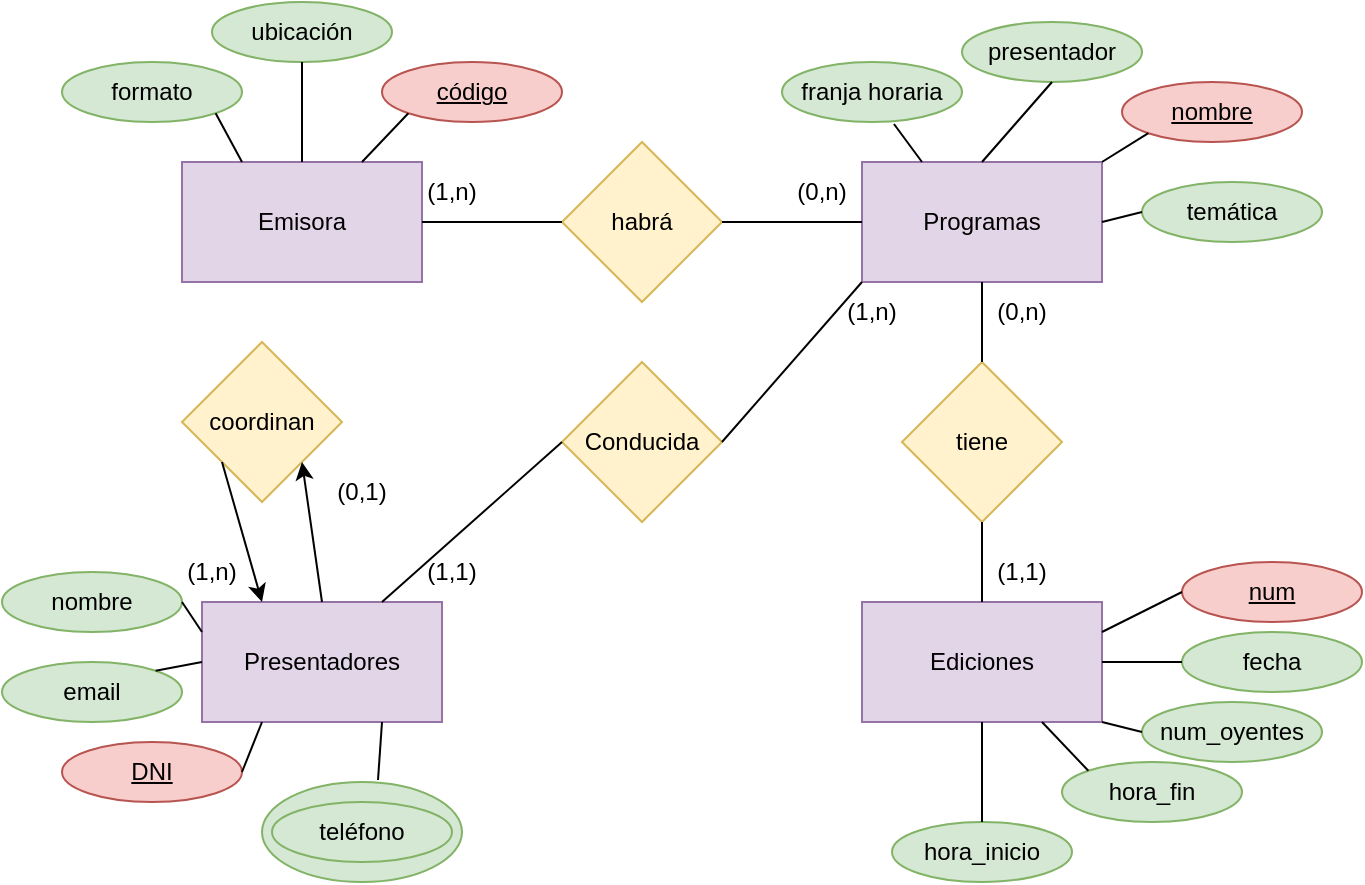 <mxfile version="15.7.3" type="device"><diagram id="jMfRJhWi3nXhjTIWubNw" name="Página-1"><mxGraphModel dx="1038" dy="649" grid="1" gridSize="10" guides="1" tooltips="1" connect="1" arrows="1" fold="1" page="1" pageScale="1" pageWidth="827" pageHeight="1169" math="0" shadow="0"><root><mxCell id="0"/><mxCell id="1" parent="0"/><mxCell id="cgWJplTt7IPSI5VFSOKb-1" value="Emisora&lt;br&gt;" style="rounded=0;whiteSpace=wrap;html=1;fillColor=#e1d5e7;strokeColor=#9673a6;" parent="1" vertex="1"><mxGeometry x="100" y="150" width="120" height="60" as="geometry"/></mxCell><mxCell id="cgWJplTt7IPSI5VFSOKb-2" value="Programas" style="rounded=0;whiteSpace=wrap;html=1;fillColor=#e1d5e7;strokeColor=#9673a6;" parent="1" vertex="1"><mxGeometry x="440" y="150" width="120" height="60" as="geometry"/></mxCell><mxCell id="cgWJplTt7IPSI5VFSOKb-3" value="Conducida" style="rhombus;whiteSpace=wrap;html=1;fillColor=#fff2cc;strokeColor=#d6b656;" parent="1" vertex="1"><mxGeometry x="290" y="250" width="80" height="80" as="geometry"/></mxCell><mxCell id="cgWJplTt7IPSI5VFSOKb-4" value="Presentadores" style="rounded=0;whiteSpace=wrap;html=1;fillColor=#e1d5e7;strokeColor=#9673a6;" parent="1" vertex="1"><mxGeometry x="110" y="370" width="120" height="60" as="geometry"/></mxCell><mxCell id="cgWJplTt7IPSI5VFSOKb-5" value="Ediciones" style="rounded=0;whiteSpace=wrap;html=1;fillColor=#e1d5e7;strokeColor=#9673a6;" parent="1" vertex="1"><mxGeometry x="440" y="370" width="120" height="60" as="geometry"/></mxCell><mxCell id="cgWJplTt7IPSI5VFSOKb-6" value="formato" style="ellipse;whiteSpace=wrap;html=1;fillColor=#d5e8d4;strokeColor=#82b366;" parent="1" vertex="1"><mxGeometry x="40" y="100" width="90" height="30" as="geometry"/></mxCell><mxCell id="cgWJplTt7IPSI5VFSOKb-7" value="ubicación" style="ellipse;whiteSpace=wrap;html=1;fillColor=#d5e8d4;strokeColor=#82b366;" parent="1" vertex="1"><mxGeometry x="115" y="70" width="90" height="30" as="geometry"/></mxCell><mxCell id="cgWJplTt7IPSI5VFSOKb-8" value="&lt;u&gt;código&lt;/u&gt;" style="ellipse;whiteSpace=wrap;html=1;fillColor=#f8cecc;strokeColor=#b85450;" parent="1" vertex="1"><mxGeometry x="200" y="100" width="90" height="30" as="geometry"/></mxCell><mxCell id="cgWJplTt7IPSI5VFSOKb-10" value="" style="endArrow=none;html=1;rounded=0;exitX=0.25;exitY=0;exitDx=0;exitDy=0;entryX=1;entryY=1;entryDx=0;entryDy=0;" parent="1" source="cgWJplTt7IPSI5VFSOKb-1" target="cgWJplTt7IPSI5VFSOKb-6" edge="1"><mxGeometry width="50" height="50" relative="1" as="geometry"><mxPoint x="390" y="370" as="sourcePoint"/><mxPoint x="440" y="320" as="targetPoint"/></mxGeometry></mxCell><mxCell id="cgWJplTt7IPSI5VFSOKb-11" value="" style="endArrow=none;html=1;rounded=0;entryX=0.5;entryY=1;entryDx=0;entryDy=0;exitX=0.5;exitY=0;exitDx=0;exitDy=0;" parent="1" source="cgWJplTt7IPSI5VFSOKb-1" target="cgWJplTt7IPSI5VFSOKb-7" edge="1"><mxGeometry width="50" height="50" relative="1" as="geometry"><mxPoint x="390" y="370" as="sourcePoint"/><mxPoint x="440" y="320" as="targetPoint"/></mxGeometry></mxCell><mxCell id="cgWJplTt7IPSI5VFSOKb-12" value="" style="endArrow=none;html=1;rounded=0;entryX=0;entryY=1;entryDx=0;entryDy=0;exitX=0.75;exitY=0;exitDx=0;exitDy=0;" parent="1" source="cgWJplTt7IPSI5VFSOKb-1" target="cgWJplTt7IPSI5VFSOKb-8" edge="1"><mxGeometry width="50" height="50" relative="1" as="geometry"><mxPoint x="390" y="370" as="sourcePoint"/><mxPoint x="440" y="320" as="targetPoint"/></mxGeometry></mxCell><mxCell id="cgWJplTt7IPSI5VFSOKb-13" value="habrá" style="rhombus;whiteSpace=wrap;html=1;fillColor=#fff2cc;strokeColor=#d6b656;" parent="1" vertex="1"><mxGeometry x="290" y="140" width="80" height="80" as="geometry"/></mxCell><mxCell id="cgWJplTt7IPSI5VFSOKb-14" value="" style="endArrow=none;html=1;rounded=0;exitX=1;exitY=0.5;exitDx=0;exitDy=0;entryX=0;entryY=0.5;entryDx=0;entryDy=0;" parent="1" source="cgWJplTt7IPSI5VFSOKb-1" target="cgWJplTt7IPSI5VFSOKb-13" edge="1"><mxGeometry width="50" height="50" relative="1" as="geometry"><mxPoint x="390" y="370" as="sourcePoint"/><mxPoint x="440" y="320" as="targetPoint"/></mxGeometry></mxCell><mxCell id="cgWJplTt7IPSI5VFSOKb-15" value="" style="endArrow=none;html=1;rounded=0;exitX=1;exitY=0.5;exitDx=0;exitDy=0;entryX=0;entryY=0.5;entryDx=0;entryDy=0;" parent="1" source="cgWJplTt7IPSI5VFSOKb-13" target="cgWJplTt7IPSI5VFSOKb-2" edge="1"><mxGeometry width="50" height="50" relative="1" as="geometry"><mxPoint x="390" y="370" as="sourcePoint"/><mxPoint x="440" y="320" as="targetPoint"/></mxGeometry></mxCell><mxCell id="cgWJplTt7IPSI5VFSOKb-16" value="(1,n)" style="text;html=1;strokeColor=none;fillColor=none;align=center;verticalAlign=middle;whiteSpace=wrap;rounded=0;" parent="1" vertex="1"><mxGeometry x="205" y="150" width="60" height="30" as="geometry"/></mxCell><mxCell id="cgWJplTt7IPSI5VFSOKb-17" value="(0,n)" style="text;html=1;strokeColor=none;fillColor=none;align=center;verticalAlign=middle;whiteSpace=wrap;rounded=0;" parent="1" vertex="1"><mxGeometry x="390" y="150" width="60" height="30" as="geometry"/></mxCell><mxCell id="cgWJplTt7IPSI5VFSOKb-19" value="tiene" style="rhombus;whiteSpace=wrap;html=1;fillColor=#fff2cc;strokeColor=#d6b656;" parent="1" vertex="1"><mxGeometry x="460" y="250" width="80" height="80" as="geometry"/></mxCell><mxCell id="cgWJplTt7IPSI5VFSOKb-20" value="" style="endArrow=none;html=1;rounded=0;entryX=0.5;entryY=1;entryDx=0;entryDy=0;" parent="1" source="cgWJplTt7IPSI5VFSOKb-19" target="cgWJplTt7IPSI5VFSOKb-2" edge="1"><mxGeometry width="50" height="50" relative="1" as="geometry"><mxPoint x="390" y="370" as="sourcePoint"/><mxPoint x="440" y="320" as="targetPoint"/></mxGeometry></mxCell><mxCell id="cgWJplTt7IPSI5VFSOKb-21" value="" style="endArrow=none;html=1;rounded=0;entryX=0.5;entryY=1;entryDx=0;entryDy=0;exitX=0.5;exitY=0;exitDx=0;exitDy=0;" parent="1" source="cgWJplTt7IPSI5VFSOKb-5" target="cgWJplTt7IPSI5VFSOKb-19" edge="1"><mxGeometry width="50" height="50" relative="1" as="geometry"><mxPoint x="390" y="370" as="sourcePoint"/><mxPoint x="440" y="320" as="targetPoint"/></mxGeometry></mxCell><mxCell id="cgWJplTt7IPSI5VFSOKb-22" value="(0,n)" style="text;html=1;strokeColor=none;fillColor=none;align=center;verticalAlign=middle;whiteSpace=wrap;rounded=0;" parent="1" vertex="1"><mxGeometry x="490" y="210" width="60" height="30" as="geometry"/></mxCell><mxCell id="cgWJplTt7IPSI5VFSOKb-23" value="(1,1)" style="text;html=1;strokeColor=none;fillColor=none;align=center;verticalAlign=middle;whiteSpace=wrap;rounded=0;" parent="1" vertex="1"><mxGeometry x="490" y="340" width="60" height="30" as="geometry"/></mxCell><mxCell id="cgWJplTt7IPSI5VFSOKb-24" value="presentador" style="ellipse;whiteSpace=wrap;html=1;fillColor=#d5e8d4;strokeColor=#82b366;" parent="1" vertex="1"><mxGeometry x="490" y="80" width="90" height="30" as="geometry"/></mxCell><mxCell id="cgWJplTt7IPSI5VFSOKb-25" value="&lt;u&gt;nombre&lt;/u&gt;" style="ellipse;whiteSpace=wrap;html=1;fillColor=#f8cecc;strokeColor=#b85450;" parent="1" vertex="1"><mxGeometry x="570" y="110" width="90" height="30" as="geometry"/></mxCell><mxCell id="cgWJplTt7IPSI5VFSOKb-26" value="temática" style="ellipse;whiteSpace=wrap;html=1;fillColor=#d5e8d4;strokeColor=#82b366;" parent="1" vertex="1"><mxGeometry x="580" y="160" width="90" height="30" as="geometry"/></mxCell><mxCell id="cgWJplTt7IPSI5VFSOKb-27" value="franja horaria" style="ellipse;whiteSpace=wrap;html=1;fillColor=#d5e8d4;strokeColor=#82b366;" parent="1" vertex="1"><mxGeometry x="400" y="100" width="90" height="30" as="geometry"/></mxCell><mxCell id="cgWJplTt7IPSI5VFSOKb-28" value="" style="endArrow=none;html=1;rounded=0;entryX=0.622;entryY=1.033;entryDx=0;entryDy=0;entryPerimeter=0;exitX=0.25;exitY=0;exitDx=0;exitDy=0;" parent="1" source="cgWJplTt7IPSI5VFSOKb-2" target="cgWJplTt7IPSI5VFSOKb-27" edge="1"><mxGeometry width="50" height="50" relative="1" as="geometry"><mxPoint x="390" y="270" as="sourcePoint"/><mxPoint x="440" y="220" as="targetPoint"/></mxGeometry></mxCell><mxCell id="cgWJplTt7IPSI5VFSOKb-29" value="" style="endArrow=none;html=1;rounded=0;entryX=0.5;entryY=1;entryDx=0;entryDy=0;exitX=0.5;exitY=0;exitDx=0;exitDy=0;" parent="1" source="cgWJplTt7IPSI5VFSOKb-2" target="cgWJplTt7IPSI5VFSOKb-24" edge="1"><mxGeometry width="50" height="50" relative="1" as="geometry"><mxPoint x="390" y="270" as="sourcePoint"/><mxPoint x="440" y="220" as="targetPoint"/></mxGeometry></mxCell><mxCell id="cgWJplTt7IPSI5VFSOKb-30" value="" style="endArrow=none;html=1;rounded=0;entryX=0;entryY=1;entryDx=0;entryDy=0;exitX=1;exitY=0;exitDx=0;exitDy=0;" parent="1" source="cgWJplTt7IPSI5VFSOKb-2" target="cgWJplTt7IPSI5VFSOKb-25" edge="1"><mxGeometry width="50" height="50" relative="1" as="geometry"><mxPoint x="390" y="270" as="sourcePoint"/><mxPoint x="440" y="220" as="targetPoint"/></mxGeometry></mxCell><mxCell id="cgWJplTt7IPSI5VFSOKb-31" value="" style="endArrow=none;html=1;rounded=0;entryX=0;entryY=0.5;entryDx=0;entryDy=0;exitX=1;exitY=0.5;exitDx=0;exitDy=0;" parent="1" source="cgWJplTt7IPSI5VFSOKb-2" target="cgWJplTt7IPSI5VFSOKb-26" edge="1"><mxGeometry width="50" height="50" relative="1" as="geometry"><mxPoint x="390" y="270" as="sourcePoint"/><mxPoint x="440" y="220" as="targetPoint"/></mxGeometry></mxCell><mxCell id="cgWJplTt7IPSI5VFSOKb-32" value="&lt;u&gt;num&lt;/u&gt;" style="ellipse;whiteSpace=wrap;html=1;fillColor=#f8cecc;strokeColor=#b85450;" parent="1" vertex="1"><mxGeometry x="600" y="350" width="90" height="30" as="geometry"/></mxCell><mxCell id="cgWJplTt7IPSI5VFSOKb-34" value="fecha" style="ellipse;whiteSpace=wrap;html=1;fillColor=#d5e8d4;strokeColor=#82b366;" parent="1" vertex="1"><mxGeometry x="600" y="385" width="90" height="30" as="geometry"/></mxCell><mxCell id="cgWJplTt7IPSI5VFSOKb-35" value="num_oyentes" style="ellipse;whiteSpace=wrap;html=1;fillColor=#d5e8d4;strokeColor=#82b366;" parent="1" vertex="1"><mxGeometry x="580" y="420" width="90" height="30" as="geometry"/></mxCell><mxCell id="cgWJplTt7IPSI5VFSOKb-36" value="hora_fin" style="ellipse;whiteSpace=wrap;html=1;fillColor=#d5e8d4;strokeColor=#82b366;" parent="1" vertex="1"><mxGeometry x="540" y="450" width="90" height="30" as="geometry"/></mxCell><mxCell id="cgWJplTt7IPSI5VFSOKb-37" value="hora_inicio" style="ellipse;whiteSpace=wrap;html=1;fillColor=#d5e8d4;strokeColor=#82b366;" parent="1" vertex="1"><mxGeometry x="455" y="480" width="90" height="30" as="geometry"/></mxCell><mxCell id="cgWJplTt7IPSI5VFSOKb-38" value="" style="endArrow=none;html=1;rounded=0;entryX=0;entryY=0.5;entryDx=0;entryDy=0;exitX=1;exitY=0.25;exitDx=0;exitDy=0;" parent="1" source="cgWJplTt7IPSI5VFSOKb-5" target="cgWJplTt7IPSI5VFSOKb-32" edge="1"><mxGeometry width="50" height="50" relative="1" as="geometry"><mxPoint x="390" y="370" as="sourcePoint"/><mxPoint x="440" y="320" as="targetPoint"/></mxGeometry></mxCell><mxCell id="cgWJplTt7IPSI5VFSOKb-39" value="" style="endArrow=none;html=1;rounded=0;entryX=0;entryY=0.5;entryDx=0;entryDy=0;exitX=1;exitY=0.5;exitDx=0;exitDy=0;" parent="1" source="cgWJplTt7IPSI5VFSOKb-5" target="cgWJplTt7IPSI5VFSOKb-34" edge="1"><mxGeometry width="50" height="50" relative="1" as="geometry"><mxPoint x="390" y="370" as="sourcePoint"/><mxPoint x="440" y="320" as="targetPoint"/></mxGeometry></mxCell><mxCell id="cgWJplTt7IPSI5VFSOKb-40" value="" style="endArrow=none;html=1;rounded=0;entryX=0;entryY=0.5;entryDx=0;entryDy=0;exitX=1;exitY=1;exitDx=0;exitDy=0;" parent="1" source="cgWJplTt7IPSI5VFSOKb-5" target="cgWJplTt7IPSI5VFSOKb-35" edge="1"><mxGeometry width="50" height="50" relative="1" as="geometry"><mxPoint x="580" y="410" as="sourcePoint"/><mxPoint x="440" y="320" as="targetPoint"/></mxGeometry></mxCell><mxCell id="cgWJplTt7IPSI5VFSOKb-41" value="" style="endArrow=none;html=1;rounded=0;entryX=0;entryY=0;entryDx=0;entryDy=0;exitX=0.75;exitY=1;exitDx=0;exitDy=0;" parent="1" source="cgWJplTt7IPSI5VFSOKb-5" target="cgWJplTt7IPSI5VFSOKb-36" edge="1"><mxGeometry width="50" height="50" relative="1" as="geometry"><mxPoint x="390" y="370" as="sourcePoint"/><mxPoint x="440" y="320" as="targetPoint"/></mxGeometry></mxCell><mxCell id="cgWJplTt7IPSI5VFSOKb-42" value="" style="endArrow=none;html=1;rounded=0;entryX=0.5;entryY=0;entryDx=0;entryDy=0;exitX=0.5;exitY=1;exitDx=0;exitDy=0;" parent="1" source="cgWJplTt7IPSI5VFSOKb-5" target="cgWJplTt7IPSI5VFSOKb-37" edge="1"><mxGeometry width="50" height="50" relative="1" as="geometry"><mxPoint x="390" y="370" as="sourcePoint"/><mxPoint x="440" y="320" as="targetPoint"/></mxGeometry></mxCell><mxCell id="cgWJplTt7IPSI5VFSOKb-43" value="" style="endArrow=none;html=1;rounded=0;exitX=0.75;exitY=0;exitDx=0;exitDy=0;entryX=0;entryY=0.5;entryDx=0;entryDy=0;" parent="1" source="cgWJplTt7IPSI5VFSOKb-4" target="cgWJplTt7IPSI5VFSOKb-3" edge="1"><mxGeometry width="50" height="50" relative="1" as="geometry"><mxPoint x="390" y="370" as="sourcePoint"/><mxPoint x="440" y="320" as="targetPoint"/></mxGeometry></mxCell><mxCell id="cgWJplTt7IPSI5VFSOKb-44" value="" style="endArrow=none;html=1;rounded=0;exitX=1;exitY=0.5;exitDx=0;exitDy=0;entryX=0;entryY=1;entryDx=0;entryDy=0;" parent="1" source="cgWJplTt7IPSI5VFSOKb-3" target="cgWJplTt7IPSI5VFSOKb-2" edge="1"><mxGeometry width="50" height="50" relative="1" as="geometry"><mxPoint x="390" y="370" as="sourcePoint"/><mxPoint x="440" y="320" as="targetPoint"/></mxGeometry></mxCell><mxCell id="cgWJplTt7IPSI5VFSOKb-45" value="(1,1)" style="text;html=1;strokeColor=none;fillColor=none;align=center;verticalAlign=middle;whiteSpace=wrap;rounded=0;" parent="1" vertex="1"><mxGeometry x="205" y="340" width="60" height="30" as="geometry"/></mxCell><mxCell id="cgWJplTt7IPSI5VFSOKb-47" value="(1,n)" style="text;html=1;strokeColor=none;fillColor=none;align=center;verticalAlign=middle;whiteSpace=wrap;rounded=0;" parent="1" vertex="1"><mxGeometry x="415" y="210" width="60" height="30" as="geometry"/></mxCell><mxCell id="cgWJplTt7IPSI5VFSOKb-49" value="nombre" style="ellipse;whiteSpace=wrap;html=1;fillColor=#d5e8d4;strokeColor=#82b366;" parent="1" vertex="1"><mxGeometry x="10" y="355" width="90" height="30" as="geometry"/></mxCell><mxCell id="cgWJplTt7IPSI5VFSOKb-51" value="email" style="ellipse;whiteSpace=wrap;html=1;fillColor=#d5e8d4;strokeColor=#82b366;" parent="1" vertex="1"><mxGeometry x="10" y="400" width="90" height="30" as="geometry"/></mxCell><mxCell id="cgWJplTt7IPSI5VFSOKb-52" value="&lt;u&gt;DNI&lt;/u&gt;" style="ellipse;whiteSpace=wrap;html=1;fillColor=#f8cecc;strokeColor=#b85450;" parent="1" vertex="1"><mxGeometry x="40" y="440" width="90" height="30" as="geometry"/></mxCell><mxCell id="cgWJplTt7IPSI5VFSOKb-53" value="" style="ellipse;whiteSpace=wrap;html=1;fillColor=#d5e8d4;strokeColor=#82b366;" parent="1" vertex="1"><mxGeometry x="140" y="460" width="100" height="50" as="geometry"/></mxCell><mxCell id="cgWJplTt7IPSI5VFSOKb-54" value="teléfono" style="ellipse;whiteSpace=wrap;html=1;fillColor=#d5e8d4;strokeColor=#82b366;" parent="1" vertex="1"><mxGeometry x="145" y="470" width="90" height="30" as="geometry"/></mxCell><mxCell id="cgWJplTt7IPSI5VFSOKb-55" value="" style="endArrow=none;html=1;rounded=0;exitX=1;exitY=0.5;exitDx=0;exitDy=0;entryX=0;entryY=0.25;entryDx=0;entryDy=0;" parent="1" source="cgWJplTt7IPSI5VFSOKb-49" target="cgWJplTt7IPSI5VFSOKb-4" edge="1"><mxGeometry width="50" height="50" relative="1" as="geometry"><mxPoint x="390" y="370" as="sourcePoint"/><mxPoint x="440" y="320" as="targetPoint"/></mxGeometry></mxCell><mxCell id="cgWJplTt7IPSI5VFSOKb-56" value="" style="endArrow=none;html=1;rounded=0;exitX=1;exitY=0;exitDx=0;exitDy=0;entryX=0;entryY=0.5;entryDx=0;entryDy=0;" parent="1" source="cgWJplTt7IPSI5VFSOKb-51" target="cgWJplTt7IPSI5VFSOKb-4" edge="1"><mxGeometry width="50" height="50" relative="1" as="geometry"><mxPoint x="390" y="370" as="sourcePoint"/><mxPoint x="440" y="320" as="targetPoint"/></mxGeometry></mxCell><mxCell id="cgWJplTt7IPSI5VFSOKb-57" value="" style="endArrow=none;html=1;rounded=0;exitX=1;exitY=0.5;exitDx=0;exitDy=0;entryX=0.25;entryY=1;entryDx=0;entryDy=0;" parent="1" source="cgWJplTt7IPSI5VFSOKb-52" target="cgWJplTt7IPSI5VFSOKb-4" edge="1"><mxGeometry width="50" height="50" relative="1" as="geometry"><mxPoint x="390" y="370" as="sourcePoint"/><mxPoint x="440" y="320" as="targetPoint"/></mxGeometry></mxCell><mxCell id="cgWJplTt7IPSI5VFSOKb-58" value="" style="endArrow=none;html=1;rounded=0;exitX=0.58;exitY=-0.02;exitDx=0;exitDy=0;exitPerimeter=0;entryX=0.75;entryY=1;entryDx=0;entryDy=0;" parent="1" source="cgWJplTt7IPSI5VFSOKb-53" target="cgWJplTt7IPSI5VFSOKb-4" edge="1"><mxGeometry width="50" height="50" relative="1" as="geometry"><mxPoint x="390" y="370" as="sourcePoint"/><mxPoint x="440" y="320" as="targetPoint"/></mxGeometry></mxCell><mxCell id="cgWJplTt7IPSI5VFSOKb-59" value="coordinan" style="rhombus;whiteSpace=wrap;html=1;fillColor=#fff2cc;strokeColor=#d6b656;" parent="1" vertex="1"><mxGeometry x="100" y="240" width="80" height="80" as="geometry"/></mxCell><mxCell id="cgWJplTt7IPSI5VFSOKb-64" value="(0,1)" style="text;html=1;strokeColor=none;fillColor=none;align=center;verticalAlign=middle;whiteSpace=wrap;rounded=0;" parent="1" vertex="1"><mxGeometry x="160" y="300" width="60" height="30" as="geometry"/></mxCell><mxCell id="cgWJplTt7IPSI5VFSOKb-65" value="(1,n)" style="text;html=1;strokeColor=none;fillColor=none;align=center;verticalAlign=middle;whiteSpace=wrap;rounded=0;" parent="1" vertex="1"><mxGeometry x="85" y="340" width="60" height="30" as="geometry"/></mxCell><mxCell id="yaB000J5GFIZERxgejjO-1" value="" style="endArrow=classic;html=1;rounded=0;exitX=0.5;exitY=0;exitDx=0;exitDy=0;entryX=0;entryY=0;entryDx=0;entryDy=0;" parent="1" source="cgWJplTt7IPSI5VFSOKb-4" target="cgWJplTt7IPSI5VFSOKb-64" edge="1"><mxGeometry width="50" height="50" relative="1" as="geometry"><mxPoint x="390" y="380" as="sourcePoint"/><mxPoint x="440" y="330" as="targetPoint"/></mxGeometry></mxCell><mxCell id="yaB000J5GFIZERxgejjO-2" value="" style="endArrow=classic;html=1;rounded=0;exitX=0;exitY=1;exitDx=0;exitDy=0;entryX=0.25;entryY=0;entryDx=0;entryDy=0;" parent="1" source="cgWJplTt7IPSI5VFSOKb-59" target="cgWJplTt7IPSI5VFSOKb-4" edge="1"><mxGeometry width="50" height="50" relative="1" as="geometry"><mxPoint x="390" y="380" as="sourcePoint"/><mxPoint x="440" y="330" as="targetPoint"/></mxGeometry></mxCell></root></mxGraphModel></diagram></mxfile>